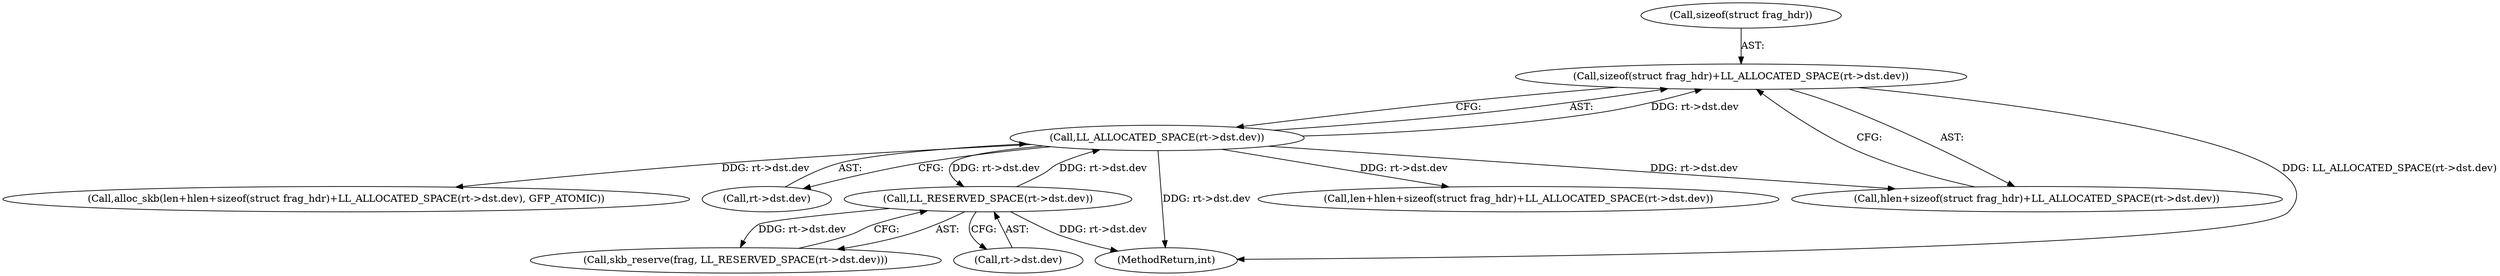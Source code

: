 digraph "0_linux_87c48fa3b4630905f98268dde838ee43626a060c_1@API" {
"1000687" [label="(Call,sizeof(struct frag_hdr)+LL_ALLOCATED_SPACE(rt->dst.dev))"];
"1000690" [label="(Call,LL_ALLOCATED_SPACE(rt->dst.dev))"];
"1000715" [label="(Call,LL_RESERVED_SPACE(rt->dst.dev))"];
"1000687" [label="(Call,sizeof(struct frag_hdr)+LL_ALLOCATED_SPACE(rt->dst.dev))"];
"1000716" [label="(Call,rt->dst.dev)"];
"1000683" [label="(Call,len+hlen+sizeof(struct frag_hdr)+LL_ALLOCATED_SPACE(rt->dst.dev))"];
"1000682" [label="(Call,alloc_skb(len+hlen+sizeof(struct frag_hdr)+LL_ALLOCATED_SPACE(rt->dst.dev), GFP_ATOMIC))"];
"1000715" [label="(Call,LL_RESERVED_SPACE(rt->dst.dev))"];
"1000688" [label="(Call,sizeof(struct frag_hdr))"];
"1000691" [label="(Call,rt->dst.dev)"];
"1000713" [label="(Call,skb_reserve(frag, LL_RESERVED_SPACE(rt->dst.dev)))"];
"1000685" [label="(Call,hlen+sizeof(struct frag_hdr)+LL_ALLOCATED_SPACE(rt->dst.dev))"];
"1000872" [label="(MethodReturn,int)"];
"1000690" [label="(Call,LL_ALLOCATED_SPACE(rt->dst.dev))"];
"1000687" -> "1000685"  [label="AST: "];
"1000687" -> "1000690"  [label="CFG: "];
"1000688" -> "1000687"  [label="AST: "];
"1000690" -> "1000687"  [label="AST: "];
"1000685" -> "1000687"  [label="CFG: "];
"1000687" -> "1000872"  [label="DDG: LL_ALLOCATED_SPACE(rt->dst.dev)"];
"1000690" -> "1000687"  [label="DDG: rt->dst.dev"];
"1000690" -> "1000691"  [label="CFG: "];
"1000691" -> "1000690"  [label="AST: "];
"1000690" -> "1000872"  [label="DDG: rt->dst.dev"];
"1000690" -> "1000682"  [label="DDG: rt->dst.dev"];
"1000690" -> "1000683"  [label="DDG: rt->dst.dev"];
"1000690" -> "1000685"  [label="DDG: rt->dst.dev"];
"1000715" -> "1000690"  [label="DDG: rt->dst.dev"];
"1000690" -> "1000715"  [label="DDG: rt->dst.dev"];
"1000715" -> "1000713"  [label="AST: "];
"1000715" -> "1000716"  [label="CFG: "];
"1000716" -> "1000715"  [label="AST: "];
"1000713" -> "1000715"  [label="CFG: "];
"1000715" -> "1000872"  [label="DDG: rt->dst.dev"];
"1000715" -> "1000713"  [label="DDG: rt->dst.dev"];
}
